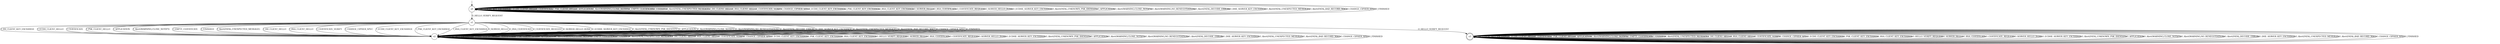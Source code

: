 digraph g {

	s0 [shape="circle" label="s0"];
	s1 [shape="circle" label="s1"];
	s2 [shape="circle" label="s2"];
	s3 [shape="doublecircle" label="s3"];
	s0 -> s0 [label="I_DH_CLIENT_KEY_EXCHANGE"];
	s0 -> s0 [label="I_ECDH_CLIENT_HELLO"];
	s0 -> s0 [label="I_CERTIFICATE"];
	s0 -> s0 [label="I_PSK_CLIENT_HELLO"];
	s0 -> s0 [label="I_APPLICATION"];
	s0 -> s0 [label="I_Alert(WARNING,CLOSE_NOTIFY)"];
	s0 -> s0 [label="I_EMPTY_CERTIFICATE"];
	s0 -> s0 [label="I_FINISHED"];
	s0 -> s0 [label="I_Alert(FATAL,UNEXPECTED_MESSAGE)"];
	s0 -> s0 [label="I_DH_CLIENT_HELLO"];
	s0 -> s0 [label="I_RSA_CLIENT_HELLO"];
	s0 -> s0 [label="I_CERTIFICATE_VERIFY"];
	s0 -> s0 [label="I_CHANGE_CIPHER_SPEC"];
	s0 -> s0 [label="I_ECDH_CLIENT_KEY_EXCHANGE"];
	s0 -> s0 [label="I_PSK_CLIENT_KEY_EXCHANGE"];
	s0 -> s0 [label="I_RSA_CLIENT_KEY_EXCHANGE"];
	s0 -> s1 [label="O_HELLO_VERIFY_REQUEST"];
	s0 -> s0 [label="O_SERVER_HELLO"];
	s0 -> s0 [label="O_RSA_CERTIFICATE"];
	s0 -> s0 [label="O_CERTIFICATE_REQUEST"];
	s0 -> s0 [label="O_SERVER_HELLO_DONE"];
	s0 -> s0 [label="O_ECDHE_SERVER_KEY_EXCHANGE"];
	s0 -> s0 [label="O_Alert(FATAL,UNKNOWN_PSK_IDENTITY)"];
	s0 -> s0 [label="O_APPLICATION"];
	s0 -> s0 [label="O_Alert(WARNING,CLOSE_NOTIFY)"];
	s0 -> s0 [label="O_Alert(WARNING,NO_RENEGOTIATION)"];
	s0 -> s0 [label="O_Alert(FATAL,DECODE_ERROR)"];
	s0 -> s0 [label="O_DHE_SERVER_KEY_EXCHANGE"];
	s0 -> s0 [label="O_Alert(FATAL,UNEXPECTED_MESSAGE)"];
	s0 -> s0 [label="O_Alert(FATAL,BAD_RECORD_MAC)"];
	s0 -> s0 [label="O_CHANGE_CIPHER_SPEC"];
	s0 -> s0 [label="O_FINISHED"];
	s1 -> s2 [label="I_DH_CLIENT_KEY_EXCHANGE"];
	s1 -> s2 [label="I_ECDH_CLIENT_HELLO"];
	s1 -> s2 [label="I_CERTIFICATE"];
	s1 -> s2 [label="I_PSK_CLIENT_HELLO"];
	s1 -> s2 [label="I_APPLICATION"];
	s1 -> s2 [label="I_Alert(WARNING,CLOSE_NOTIFY)"];
	s1 -> s2 [label="I_EMPTY_CERTIFICATE"];
	s1 -> s2 [label="I_FINISHED"];
	s1 -> s2 [label="I_Alert(FATAL,UNEXPECTED_MESSAGE)"];
	s1 -> s2 [label="I_DH_CLIENT_HELLO"];
	s1 -> s2 [label="I_RSA_CLIENT_HELLO"];
	s1 -> s2 [label="I_CERTIFICATE_VERIFY"];
	s1 -> s2 [label="I_CHANGE_CIPHER_SPEC"];
	s1 -> s2 [label="I_ECDH_CLIENT_KEY_EXCHANGE"];
	s1 -> s2 [label="I_PSK_CLIENT_KEY_EXCHANGE"];
	s1 -> s2 [label="I_RSA_CLIENT_KEY_EXCHANGE"];
	s1 -> s3 [label="O_HELLO_VERIFY_REQUEST"];
	s1 -> s2 [label="O_SERVER_HELLO"];
	s1 -> s2 [label="O_RSA_CERTIFICATE"];
	s1 -> s2 [label="O_CERTIFICATE_REQUEST"];
	s1 -> s2 [label="O_SERVER_HELLO_DONE"];
	s1 -> s2 [label="O_ECDHE_SERVER_KEY_EXCHANGE"];
	s1 -> s2 [label="O_Alert(FATAL,UNKNOWN_PSK_IDENTITY)"];
	s1 -> s2 [label="O_APPLICATION"];
	s1 -> s2 [label="O_Alert(WARNING,CLOSE_NOTIFY)"];
	s1 -> s2 [label="O_Alert(WARNING,NO_RENEGOTIATION)"];
	s1 -> s2 [label="O_Alert(FATAL,DECODE_ERROR)"];
	s1 -> s2 [label="O_DHE_SERVER_KEY_EXCHANGE"];
	s1 -> s2 [label="O_Alert(FATAL,UNEXPECTED_MESSAGE)"];
	s1 -> s2 [label="O_Alert(FATAL,BAD_RECORD_MAC)"];
	s1 -> s2 [label="O_CHANGE_CIPHER_SPEC"];
	s1 -> s2 [label="O_FINISHED"];
	s2 -> s2 [label="I_DH_CLIENT_KEY_EXCHANGE"];
	s2 -> s2 [label="I_ECDH_CLIENT_HELLO"];
	s2 -> s2 [label="I_CERTIFICATE"];
	s2 -> s2 [label="I_PSK_CLIENT_HELLO"];
	s2 -> s2 [label="I_APPLICATION"];
	s2 -> s2 [label="I_Alert(WARNING,CLOSE_NOTIFY)"];
	s2 -> s2 [label="I_EMPTY_CERTIFICATE"];
	s2 -> s2 [label="I_FINISHED"];
	s2 -> s2 [label="I_Alert(FATAL,UNEXPECTED_MESSAGE)"];
	s2 -> s2 [label="I_DH_CLIENT_HELLO"];
	s2 -> s2 [label="I_RSA_CLIENT_HELLO"];
	s2 -> s2 [label="I_CERTIFICATE_VERIFY"];
	s2 -> s2 [label="I_CHANGE_CIPHER_SPEC"];
	s2 -> s2 [label="I_ECDH_CLIENT_KEY_EXCHANGE"];
	s2 -> s2 [label="I_PSK_CLIENT_KEY_EXCHANGE"];
	s2 -> s2 [label="I_RSA_CLIENT_KEY_EXCHANGE"];
	s2 -> s2 [label="O_HELLO_VERIFY_REQUEST"];
	s2 -> s2 [label="O_SERVER_HELLO"];
	s2 -> s2 [label="O_RSA_CERTIFICATE"];
	s2 -> s2 [label="O_CERTIFICATE_REQUEST"];
	s2 -> s2 [label="O_SERVER_HELLO_DONE"];
	s2 -> s2 [label="O_ECDHE_SERVER_KEY_EXCHANGE"];
	s2 -> s2 [label="O_Alert(FATAL,UNKNOWN_PSK_IDENTITY)"];
	s2 -> s2 [label="O_APPLICATION"];
	s2 -> s2 [label="O_Alert(WARNING,CLOSE_NOTIFY)"];
	s2 -> s2 [label="O_Alert(WARNING,NO_RENEGOTIATION)"];
	s2 -> s2 [label="O_Alert(FATAL,DECODE_ERROR)"];
	s2 -> s2 [label="O_DHE_SERVER_KEY_EXCHANGE"];
	s2 -> s2 [label="O_Alert(FATAL,UNEXPECTED_MESSAGE)"];
	s2 -> s2 [label="O_Alert(FATAL,BAD_RECORD_MAC)"];
	s2 -> s2 [label="O_CHANGE_CIPHER_SPEC"];
	s2 -> s2 [label="O_FINISHED"];
	s3 -> s3 [label="I_DH_CLIENT_KEY_EXCHANGE"];
	s3 -> s3 [label="I_ECDH_CLIENT_HELLO"];
	s3 -> s3 [label="I_CERTIFICATE"];
	s3 -> s3 [label="I_PSK_CLIENT_HELLO"];
	s3 -> s3 [label="I_APPLICATION"];
	s3 -> s3 [label="I_Alert(WARNING,CLOSE_NOTIFY)"];
	s3 -> s3 [label="I_EMPTY_CERTIFICATE"];
	s3 -> s3 [label="I_FINISHED"];
	s3 -> s3 [label="I_Alert(FATAL,UNEXPECTED_MESSAGE)"];
	s3 -> s3 [label="I_DH_CLIENT_HELLO"];
	s3 -> s3 [label="I_RSA_CLIENT_HELLO"];
	s3 -> s3 [label="I_CERTIFICATE_VERIFY"];
	s3 -> s3 [label="I_CHANGE_CIPHER_SPEC"];
	s3 -> s3 [label="I_ECDH_CLIENT_KEY_EXCHANGE"];
	s3 -> s3 [label="I_PSK_CLIENT_KEY_EXCHANGE"];
	s3 -> s3 [label="I_RSA_CLIENT_KEY_EXCHANGE"];
	s3 -> s3 [label="O_HELLO_VERIFY_REQUEST"];
	s3 -> s3 [label="O_SERVER_HELLO"];
	s3 -> s3 [label="O_RSA_CERTIFICATE"];
	s3 -> s3 [label="O_CERTIFICATE_REQUEST"];
	s3 -> s3 [label="O_SERVER_HELLO_DONE"];
	s3 -> s3 [label="O_ECDHE_SERVER_KEY_EXCHANGE"];
	s3 -> s3 [label="O_Alert(FATAL,UNKNOWN_PSK_IDENTITY)"];
	s3 -> s3 [label="O_APPLICATION"];
	s3 -> s3 [label="O_Alert(WARNING,CLOSE_NOTIFY)"];
	s3 -> s3 [label="O_Alert(WARNING,NO_RENEGOTIATION)"];
	s3 -> s3 [label="O_Alert(FATAL,DECODE_ERROR)"];
	s3 -> s3 [label="O_DHE_SERVER_KEY_EXCHANGE"];
	s3 -> s3 [label="O_Alert(FATAL,UNEXPECTED_MESSAGE)"];
	s3 -> s3 [label="O_Alert(FATAL,BAD_RECORD_MAC)"];
	s3 -> s3 [label="O_CHANGE_CIPHER_SPEC"];
	s3 -> s3 [label="O_FINISHED"];

__start0 [label="" shape="none" width="0" height="0"];
__start0 -> s0;

}
